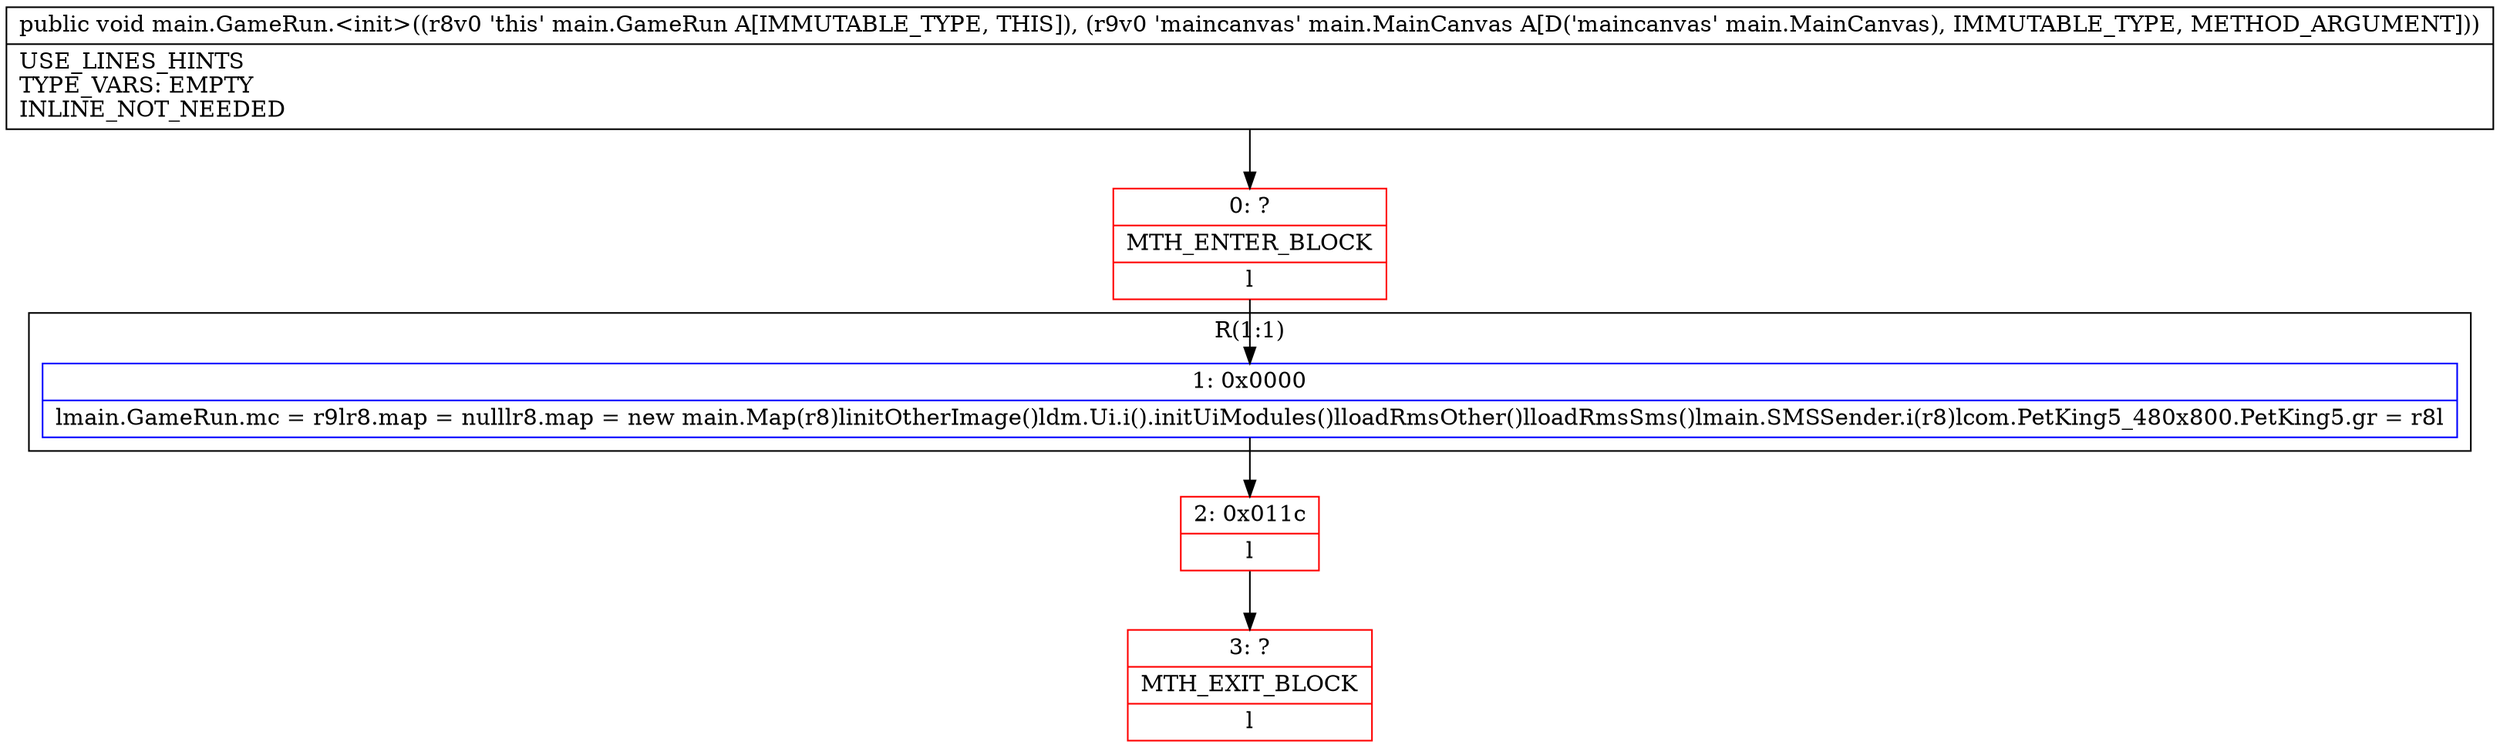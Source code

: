 digraph "CFG formain.GameRun.\<init\>(Lmain\/MainCanvas;)V" {
subgraph cluster_Region_1490372851 {
label = "R(1:1)";
node [shape=record,color=blue];
Node_1 [shape=record,label="{1\:\ 0x0000|lmain.GameRun.mc = r9lr8.map = nulllr8.map = new main.Map(r8)linitOtherImage()ldm.Ui.i().initUiModules()lloadRmsOther()lloadRmsSms()lmain.SMSSender.i(r8)lcom.PetKing5_480x800.PetKing5.gr = r8l}"];
}
Node_0 [shape=record,color=red,label="{0\:\ ?|MTH_ENTER_BLOCK\l|l}"];
Node_2 [shape=record,color=red,label="{2\:\ 0x011c|l}"];
Node_3 [shape=record,color=red,label="{3\:\ ?|MTH_EXIT_BLOCK\l|l}"];
MethodNode[shape=record,label="{public void main.GameRun.\<init\>((r8v0 'this' main.GameRun A[IMMUTABLE_TYPE, THIS]), (r9v0 'maincanvas' main.MainCanvas A[D('maincanvas' main.MainCanvas), IMMUTABLE_TYPE, METHOD_ARGUMENT]))  | USE_LINES_HINTS\lTYPE_VARS: EMPTY\lINLINE_NOT_NEEDED\l}"];
MethodNode -> Node_0;
Node_1 -> Node_2;
Node_0 -> Node_1;
Node_2 -> Node_3;
}

